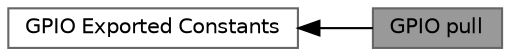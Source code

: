 digraph "GPIO pull"
{
 // LATEX_PDF_SIZE
  bgcolor="transparent";
  edge [fontname=Helvetica,fontsize=10,labelfontname=Helvetica,labelfontsize=10];
  node [fontname=Helvetica,fontsize=10,shape=box,height=0.2,width=0.4];
  rankdir=LR;
  Node2 [id="Node000002",label="GPIO Exported Constants",height=0.2,width=0.4,color="grey40", fillcolor="white", style="filled",URL="$group___g_p_i_o___exported___constants.html",tooltip=" "];
  Node1 [id="Node000001",label="GPIO pull",height=0.2,width=0.4,color="gray40", fillcolor="grey60", style="filled", fontcolor="black",tooltip="GPIO Pull-Up or Pull-Down Activation."];
  Node2->Node1 [shape=plaintext, dir="back", style="solid"];
}
